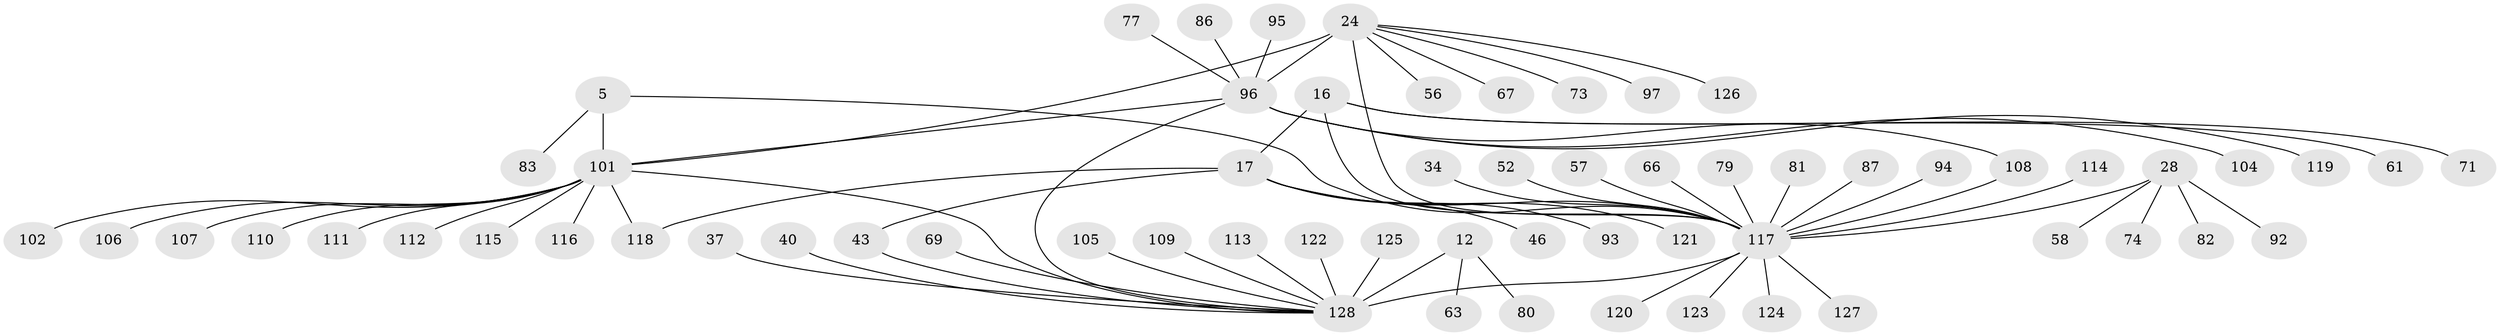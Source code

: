 // original degree distribution, {9: 0.0390625, 5: 0.0078125, 13: 0.015625, 10: 0.046875, 8: 0.0234375, 7: 0.03125, 6: 0.046875, 12: 0.0078125, 11: 0.0078125, 14: 0.0078125, 1: 0.6015625, 3: 0.03125, 2: 0.1328125}
// Generated by graph-tools (version 1.1) at 2025/55/03/09/25 04:55:47]
// undirected, 64 vertices, 71 edges
graph export_dot {
graph [start="1"]
  node [color=gray90,style=filled];
  5 [super="+2"];
  12 [super="+8"];
  16 [super="+14"];
  17 [super="+13"];
  24 [super="+21+22"];
  28 [super="+27"];
  34;
  37;
  40;
  43;
  46;
  52;
  56 [super="+41"];
  57;
  58;
  61;
  63;
  66 [super="+59"];
  67;
  69;
  71;
  73;
  74;
  77;
  79 [super="+39"];
  80;
  81 [super="+49"];
  82;
  83 [super="+53"];
  86;
  87;
  92;
  93;
  94;
  95;
  96 [super="+23+33"];
  97;
  101 [super="+100"];
  102;
  104;
  105;
  106;
  107;
  108 [super="+50"];
  109;
  110;
  111;
  112;
  113;
  114;
  115;
  116 [super="+90"];
  117 [super="+85+44+48+62+72+76+78+18"];
  118 [super="+89"];
  119;
  120 [super="+65"];
  121 [super="+99"];
  122 [super="+47"];
  123;
  124;
  125;
  126;
  127;
  128 [super="+103+11+36+38+42+9"];
  5 -- 83;
  5 -- 117 [weight=2];
  5 -- 101 [weight=8];
  12 -- 80;
  12 -- 63;
  12 -- 128 [weight=8];
  16 -- 17 [weight=4];
  16 -- 61;
  16 -- 71;
  16 -- 117 [weight=4];
  17 -- 93;
  17 -- 118;
  17 -- 43;
  17 -- 46;
  17 -- 121;
  17 -- 117 [weight=5];
  24 -- 97;
  24 -- 67;
  24 -- 73;
  24 -- 126;
  24 -- 117 [weight=3];
  24 -- 96 [weight=8];
  24 -- 101;
  24 -- 56;
  28 -- 74;
  28 -- 58;
  28 -- 82;
  28 -- 92;
  28 -- 117 [weight=8];
  34 -- 117;
  37 -- 128;
  40 -- 128;
  43 -- 128;
  52 -- 117;
  57 -- 117;
  66 -- 117;
  69 -- 128;
  77 -- 96;
  79 -- 117;
  81 -- 117;
  86 -- 96;
  87 -- 117;
  94 -- 117;
  95 -- 96;
  96 -- 128;
  96 -- 104;
  96 -- 108;
  96 -- 119;
  96 -- 101 [weight=2];
  101 -- 128 [weight=2];
  101 -- 102;
  101 -- 106;
  101 -- 107;
  101 -- 110;
  101 -- 111;
  101 -- 112;
  101 -- 115;
  101 -- 116;
  101 -- 118;
  105 -- 128;
  108 -- 117 [weight=2];
  109 -- 128;
  113 -- 128;
  114 -- 117;
  117 -- 128 [weight=2];
  117 -- 120;
  117 -- 123;
  117 -- 127;
  117 -- 124;
  122 -- 128;
  125 -- 128;
}
